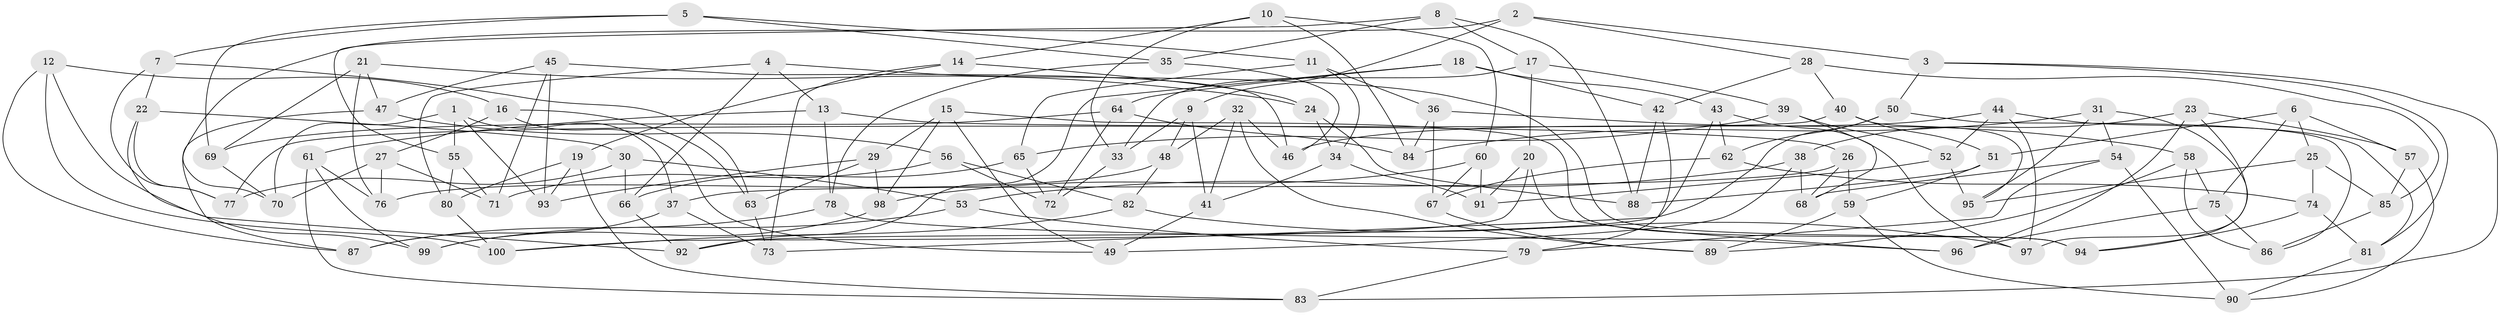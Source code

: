 // Generated by graph-tools (version 1.1) at 2025/11/02/21/25 10:11:16]
// undirected, 100 vertices, 200 edges
graph export_dot {
graph [start="1"]
  node [color=gray90,style=filled];
  1;
  2;
  3;
  4;
  5;
  6;
  7;
  8;
  9;
  10;
  11;
  12;
  13;
  14;
  15;
  16;
  17;
  18;
  19;
  20;
  21;
  22;
  23;
  24;
  25;
  26;
  27;
  28;
  29;
  30;
  31;
  32;
  33;
  34;
  35;
  36;
  37;
  38;
  39;
  40;
  41;
  42;
  43;
  44;
  45;
  46;
  47;
  48;
  49;
  50;
  51;
  52;
  53;
  54;
  55;
  56;
  57;
  58;
  59;
  60;
  61;
  62;
  63;
  64;
  65;
  66;
  67;
  68;
  69;
  70;
  71;
  72;
  73;
  74;
  75;
  76;
  77;
  78;
  79;
  80;
  81;
  82;
  83;
  84;
  85;
  86;
  87;
  88;
  89;
  90;
  91;
  92;
  93;
  94;
  95;
  96;
  97;
  98;
  99;
  100;
  1 -- 37;
  1 -- 93;
  1 -- 70;
  1 -- 55;
  2 -- 9;
  2 -- 70;
  2 -- 28;
  2 -- 3;
  3 -- 81;
  3 -- 83;
  3 -- 50;
  4 -- 66;
  4 -- 13;
  4 -- 80;
  4 -- 94;
  5 -- 11;
  5 -- 69;
  5 -- 7;
  5 -- 35;
  6 -- 51;
  6 -- 57;
  6 -- 25;
  6 -- 75;
  7 -- 77;
  7 -- 22;
  7 -- 63;
  8 -- 88;
  8 -- 35;
  8 -- 17;
  8 -- 55;
  9 -- 41;
  9 -- 48;
  9 -- 33;
  10 -- 60;
  10 -- 33;
  10 -- 14;
  10 -- 84;
  11 -- 34;
  11 -- 65;
  11 -- 36;
  12 -- 92;
  12 -- 87;
  12 -- 100;
  12 -- 16;
  13 -- 78;
  13 -- 61;
  13 -- 26;
  14 -- 19;
  14 -- 73;
  14 -- 24;
  15 -- 94;
  15 -- 49;
  15 -- 98;
  15 -- 29;
  16 -- 27;
  16 -- 49;
  16 -- 63;
  17 -- 33;
  17 -- 20;
  17 -- 39;
  18 -- 43;
  18 -- 92;
  18 -- 64;
  18 -- 42;
  19 -- 93;
  19 -- 83;
  19 -- 80;
  20 -- 96;
  20 -- 91;
  20 -- 100;
  21 -- 76;
  21 -- 47;
  21 -- 69;
  21 -- 24;
  22 -- 30;
  22 -- 77;
  22 -- 99;
  23 -- 97;
  23 -- 57;
  23 -- 38;
  23 -- 96;
  24 -- 88;
  24 -- 34;
  25 -- 95;
  25 -- 85;
  25 -- 74;
  26 -- 59;
  26 -- 68;
  26 -- 37;
  27 -- 70;
  27 -- 71;
  27 -- 76;
  28 -- 40;
  28 -- 42;
  28 -- 85;
  29 -- 98;
  29 -- 93;
  29 -- 63;
  30 -- 66;
  30 -- 77;
  30 -- 53;
  31 -- 84;
  31 -- 94;
  31 -- 54;
  31 -- 95;
  32 -- 48;
  32 -- 89;
  32 -- 41;
  32 -- 46;
  33 -- 72;
  34 -- 41;
  34 -- 91;
  35 -- 46;
  35 -- 78;
  36 -- 67;
  36 -- 58;
  36 -- 84;
  37 -- 87;
  37 -- 73;
  38 -- 68;
  38 -- 49;
  38 -- 53;
  39 -- 52;
  39 -- 68;
  39 -- 65;
  40 -- 95;
  40 -- 77;
  40 -- 51;
  41 -- 49;
  42 -- 79;
  42 -- 88;
  43 -- 97;
  43 -- 62;
  43 -- 73;
  44 -- 52;
  44 -- 46;
  44 -- 81;
  44 -- 97;
  45 -- 47;
  45 -- 93;
  45 -- 71;
  45 -- 46;
  47 -- 87;
  47 -- 56;
  48 -- 76;
  48 -- 82;
  50 -- 92;
  50 -- 86;
  50 -- 62;
  51 -- 59;
  51 -- 88;
  52 -- 95;
  52 -- 91;
  53 -- 79;
  53 -- 99;
  54 -- 68;
  54 -- 90;
  54 -- 79;
  55 -- 80;
  55 -- 71;
  56 -- 72;
  56 -- 82;
  56 -- 71;
  57 -- 85;
  57 -- 90;
  58 -- 86;
  58 -- 89;
  58 -- 75;
  59 -- 89;
  59 -- 90;
  60 -- 98;
  60 -- 67;
  60 -- 91;
  61 -- 99;
  61 -- 83;
  61 -- 76;
  62 -- 74;
  62 -- 67;
  63 -- 73;
  64 -- 72;
  64 -- 84;
  64 -- 69;
  65 -- 72;
  65 -- 66;
  66 -- 92;
  67 -- 89;
  69 -- 70;
  74 -- 81;
  74 -- 94;
  75 -- 86;
  75 -- 96;
  78 -- 96;
  78 -- 87;
  79 -- 83;
  80 -- 100;
  81 -- 90;
  82 -- 100;
  82 -- 97;
  85 -- 86;
  98 -- 99;
}
